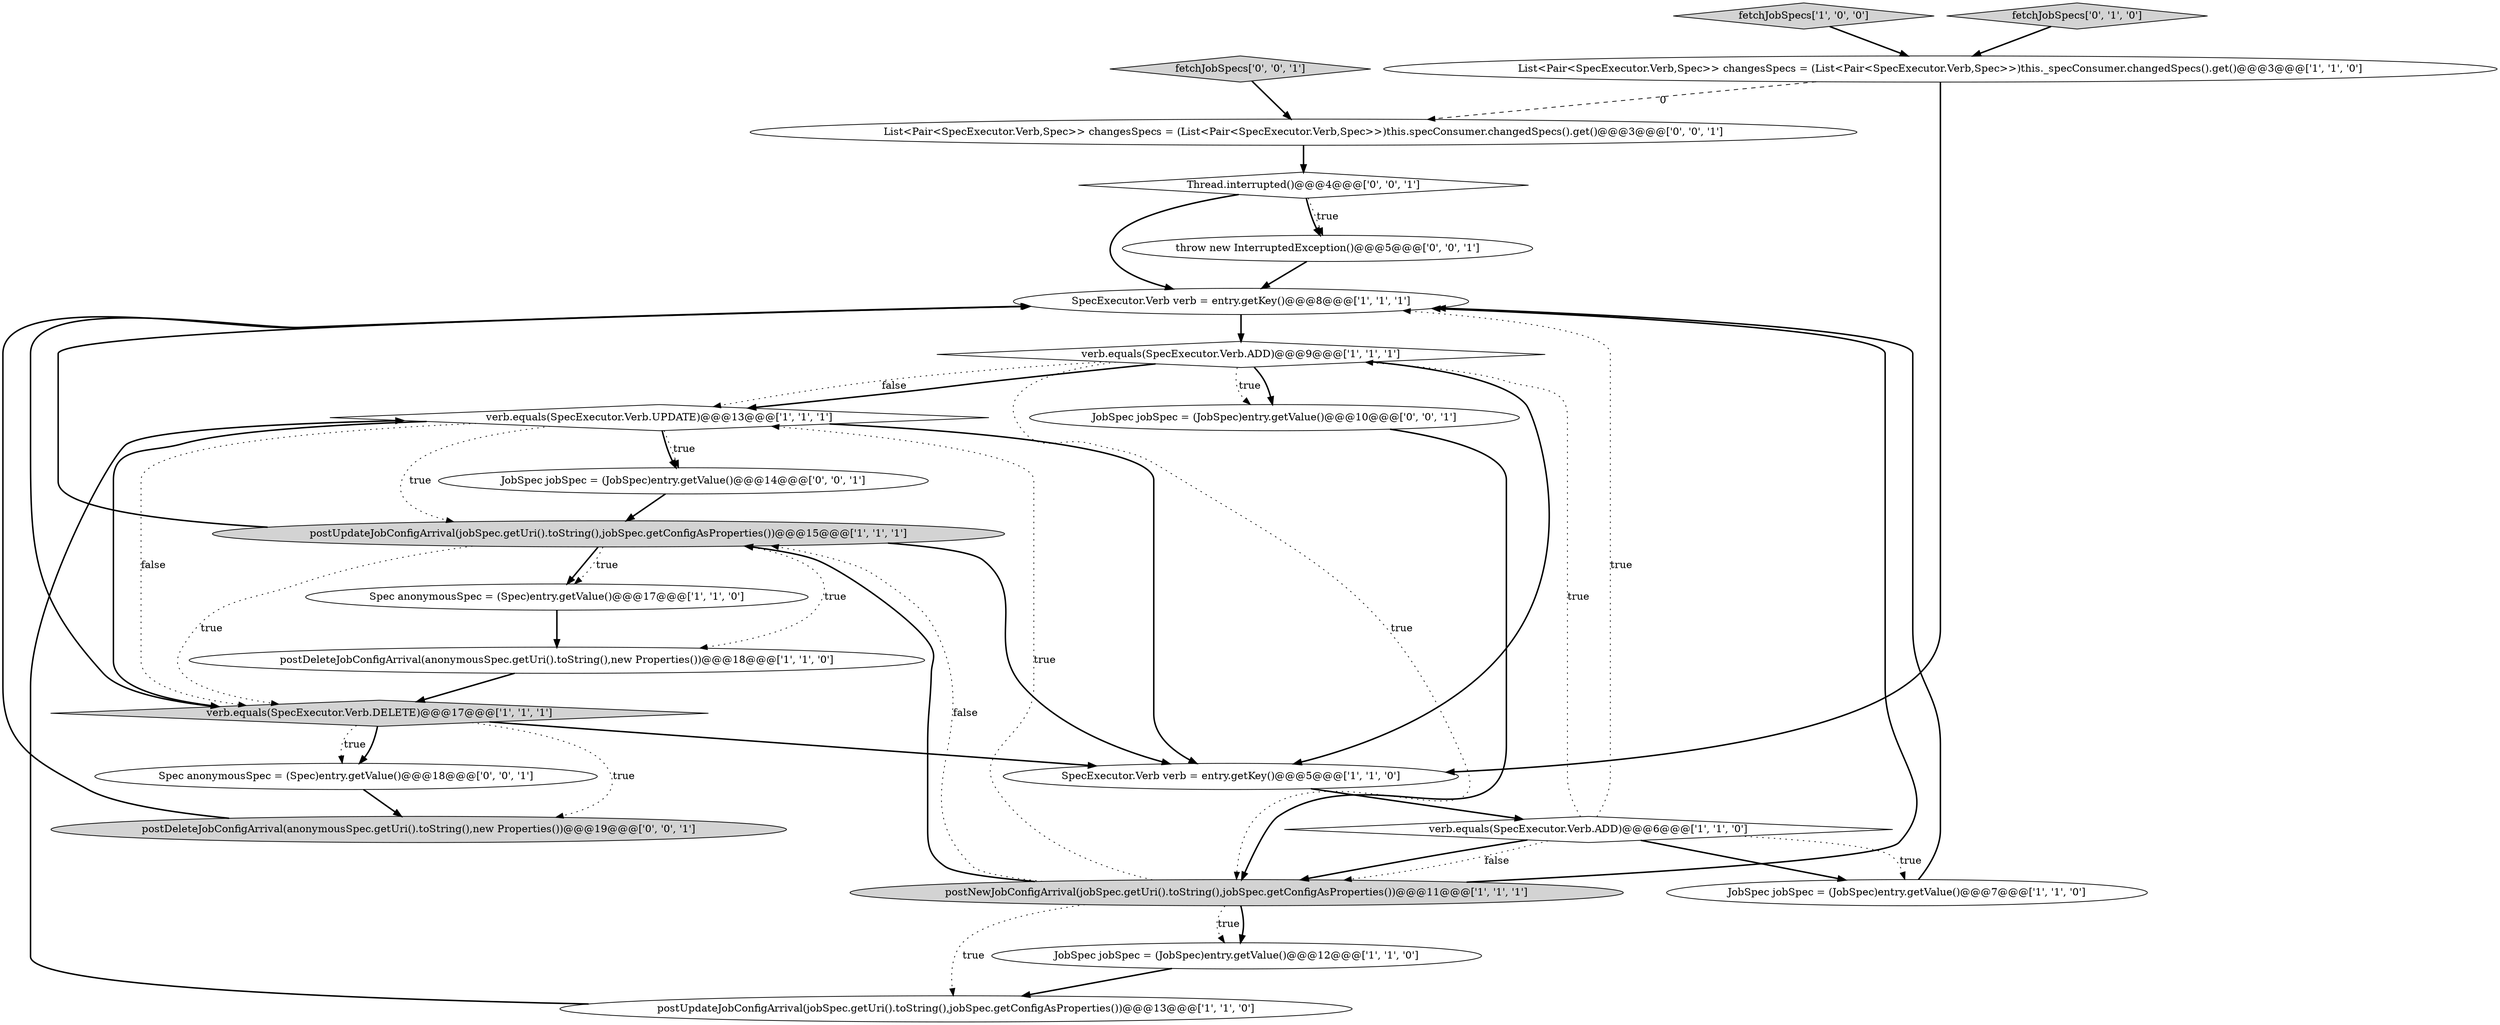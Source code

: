 digraph {
23 [style = filled, label = "List<Pair<SpecExecutor.Verb,Spec>> changesSpecs = (List<Pair<SpecExecutor.Verb,Spec>>)this.specConsumer.changedSpecs().get()@@@3@@@['0', '0', '1']", fillcolor = white, shape = ellipse image = "AAA0AAABBB3BBB"];
22 [style = filled, label = "JobSpec jobSpec = (JobSpec)entry.getValue()@@@14@@@['0', '0', '1']", fillcolor = white, shape = ellipse image = "AAA0AAABBB3BBB"];
16 [style = filled, label = "Thread.interrupted()@@@4@@@['0', '0', '1']", fillcolor = white, shape = diamond image = "AAA0AAABBB3BBB"];
7 [style = filled, label = "fetchJobSpecs['1', '0', '0']", fillcolor = lightgray, shape = diamond image = "AAA0AAABBB1BBB"];
11 [style = filled, label = "postUpdateJobConfigArrival(jobSpec.getUri().toString(),jobSpec.getConfigAsProperties())@@@13@@@['1', '1', '0']", fillcolor = white, shape = ellipse image = "AAA0AAABBB1BBB"];
15 [style = filled, label = "fetchJobSpecs['0', '1', '0']", fillcolor = lightgray, shape = diamond image = "AAA0AAABBB2BBB"];
21 [style = filled, label = "fetchJobSpecs['0', '0', '1']", fillcolor = lightgray, shape = diamond image = "AAA0AAABBB3BBB"];
19 [style = filled, label = "Spec anonymousSpec = (Spec)entry.getValue()@@@18@@@['0', '0', '1']", fillcolor = white, shape = ellipse image = "AAA0AAABBB3BBB"];
6 [style = filled, label = "postUpdateJobConfigArrival(jobSpec.getUri().toString(),jobSpec.getConfigAsProperties())@@@15@@@['1', '1', '1']", fillcolor = lightgray, shape = ellipse image = "AAA0AAABBB1BBB"];
20 [style = filled, label = "postDeleteJobConfigArrival(anonymousSpec.getUri().toString(),new Properties())@@@19@@@['0', '0', '1']", fillcolor = lightgray, shape = ellipse image = "AAA0AAABBB3BBB"];
13 [style = filled, label = "verb.equals(SpecExecutor.Verb.ADD)@@@6@@@['1', '1', '0']", fillcolor = white, shape = diamond image = "AAA0AAABBB1BBB"];
0 [style = filled, label = "verb.equals(SpecExecutor.Verb.DELETE)@@@17@@@['1', '1', '1']", fillcolor = lightgray, shape = diamond image = "AAA0AAABBB1BBB"];
10 [style = filled, label = "postDeleteJobConfigArrival(anonymousSpec.getUri().toString(),new Properties())@@@18@@@['1', '1', '0']", fillcolor = white, shape = ellipse image = "AAA0AAABBB1BBB"];
9 [style = filled, label = "JobSpec jobSpec = (JobSpec)entry.getValue()@@@7@@@['1', '1', '0']", fillcolor = white, shape = ellipse image = "AAA0AAABBB1BBB"];
14 [style = filled, label = "verb.equals(SpecExecutor.Verb.ADD)@@@9@@@['1', '1', '1']", fillcolor = white, shape = diamond image = "AAA0AAABBB1BBB"];
4 [style = filled, label = "verb.equals(SpecExecutor.Verb.UPDATE)@@@13@@@['1', '1', '1']", fillcolor = white, shape = diamond image = "AAA0AAABBB1BBB"];
5 [style = filled, label = "List<Pair<SpecExecutor.Verb,Spec>> changesSpecs = (List<Pair<SpecExecutor.Verb,Spec>>)this._specConsumer.changedSpecs().get()@@@3@@@['1', '1', '0']", fillcolor = white, shape = ellipse image = "AAA0AAABBB1BBB"];
17 [style = filled, label = "throw new InterruptedException()@@@5@@@['0', '0', '1']", fillcolor = white, shape = ellipse image = "AAA0AAABBB3BBB"];
12 [style = filled, label = "JobSpec jobSpec = (JobSpec)entry.getValue()@@@12@@@['1', '1', '0']", fillcolor = white, shape = ellipse image = "AAA0AAABBB1BBB"];
2 [style = filled, label = "SpecExecutor.Verb verb = entry.getKey()@@@5@@@['1', '1', '0']", fillcolor = white, shape = ellipse image = "AAA0AAABBB1BBB"];
8 [style = filled, label = "SpecExecutor.Verb verb = entry.getKey()@@@8@@@['1', '1', '1']", fillcolor = white, shape = ellipse image = "AAA0AAABBB1BBB"];
18 [style = filled, label = "JobSpec jobSpec = (JobSpec)entry.getValue()@@@10@@@['0', '0', '1']", fillcolor = white, shape = ellipse image = "AAA0AAABBB3BBB"];
3 [style = filled, label = "Spec anonymousSpec = (Spec)entry.getValue()@@@17@@@['1', '1', '0']", fillcolor = white, shape = ellipse image = "AAA0AAABBB1BBB"];
1 [style = filled, label = "postNewJobConfigArrival(jobSpec.getUri().toString(),jobSpec.getConfigAsProperties())@@@11@@@['1', '1', '1']", fillcolor = lightgray, shape = ellipse image = "AAA0AAABBB1BBB"];
5->2 [style = bold, label=""];
3->10 [style = bold, label=""];
8->14 [style = bold, label=""];
11->4 [style = bold, label=""];
1->11 [style = dotted, label="true"];
14->4 [style = dotted, label="false"];
14->18 [style = bold, label=""];
14->18 [style = dotted, label="true"];
22->6 [style = bold, label=""];
14->1 [style = dotted, label="true"];
2->13 [style = bold, label=""];
1->12 [style = bold, label=""];
19->20 [style = bold, label=""];
4->0 [style = dotted, label="false"];
1->8 [style = bold, label=""];
16->8 [style = bold, label=""];
23->16 [style = bold, label=""];
0->19 [style = bold, label=""];
20->8 [style = bold, label=""];
13->8 [style = dotted, label="true"];
4->22 [style = bold, label=""];
0->8 [style = bold, label=""];
13->9 [style = dotted, label="true"];
1->6 [style = bold, label=""];
6->8 [style = bold, label=""];
6->2 [style = bold, label=""];
4->2 [style = bold, label=""];
6->0 [style = dotted, label="true"];
13->1 [style = dotted, label="false"];
6->10 [style = dotted, label="true"];
5->23 [style = dashed, label="0"];
6->3 [style = bold, label=""];
1->12 [style = dotted, label="true"];
0->20 [style = dotted, label="true"];
15->5 [style = bold, label=""];
6->3 [style = dotted, label="true"];
17->8 [style = bold, label=""];
13->1 [style = bold, label=""];
14->2 [style = bold, label=""];
7->5 [style = bold, label=""];
18->1 [style = bold, label=""];
12->11 [style = bold, label=""];
1->6 [style = dotted, label="false"];
16->17 [style = bold, label=""];
13->9 [style = bold, label=""];
9->8 [style = bold, label=""];
0->2 [style = bold, label=""];
14->4 [style = bold, label=""];
21->23 [style = bold, label=""];
4->6 [style = dotted, label="true"];
16->17 [style = dotted, label="true"];
13->14 [style = dotted, label="true"];
1->4 [style = dotted, label="true"];
4->22 [style = dotted, label="true"];
0->19 [style = dotted, label="true"];
10->0 [style = bold, label=""];
4->0 [style = bold, label=""];
}
